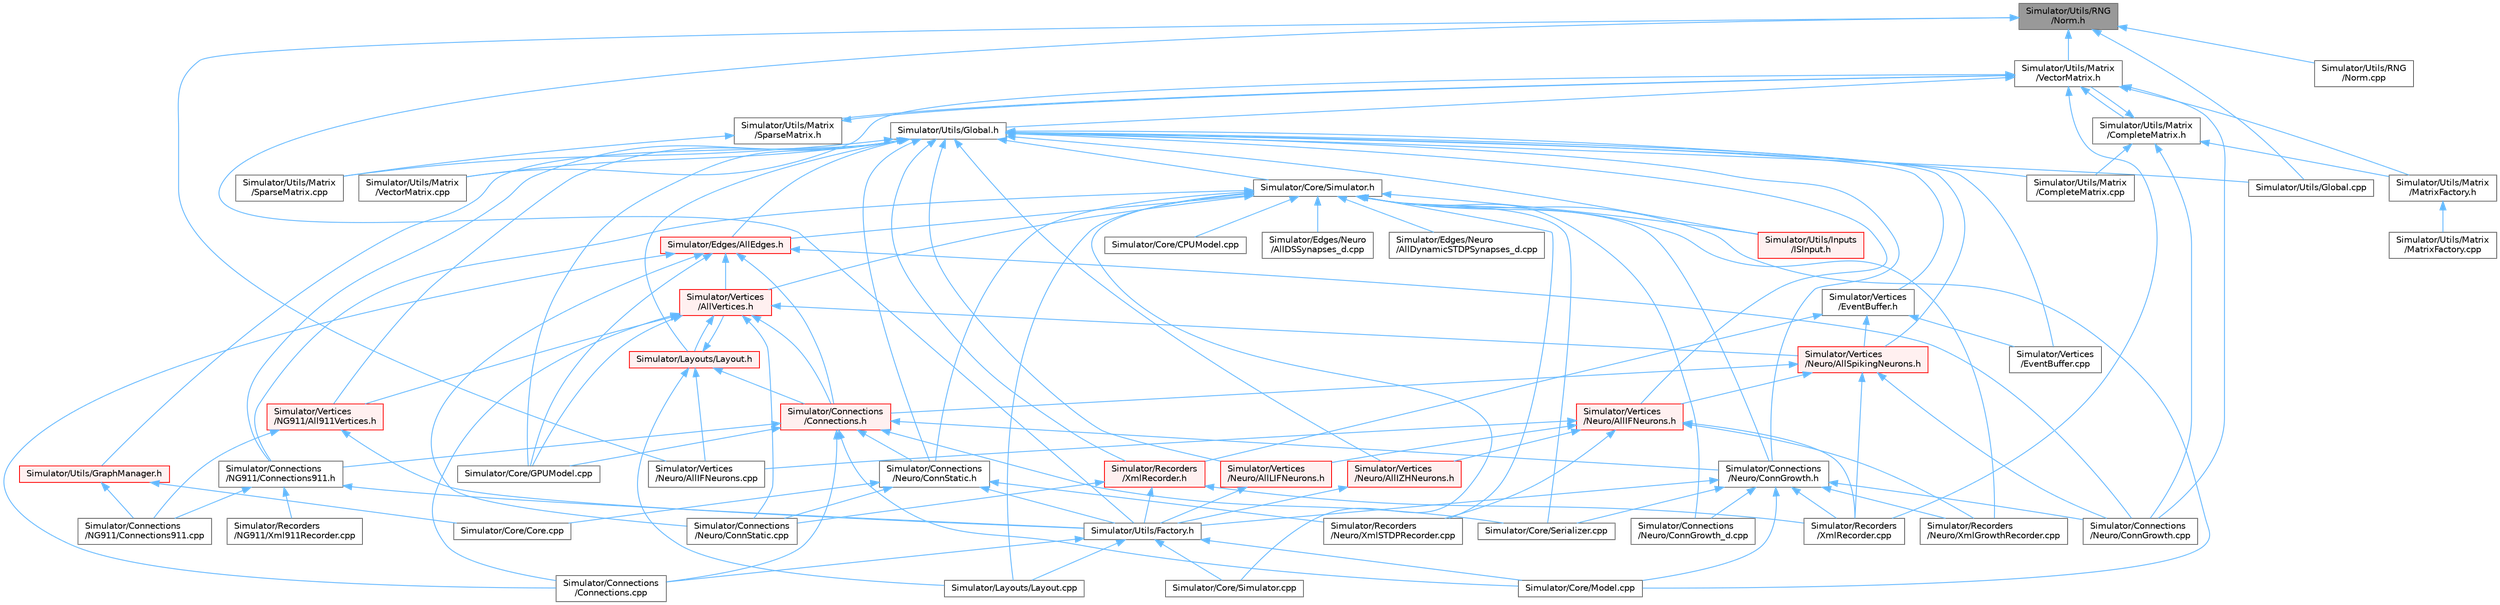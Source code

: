 digraph "Simulator/Utils/RNG/Norm.h"
{
 // LATEX_PDF_SIZE
  bgcolor="transparent";
  edge [fontname=Helvetica,fontsize=10,labelfontname=Helvetica,labelfontsize=10];
  node [fontname=Helvetica,fontsize=10,shape=box,height=0.2,width=0.4];
  Node1 [id="Node000001",label="Simulator/Utils/RNG\l/Norm.h",height=0.2,width=0.4,color="gray40", fillcolor="grey60", style="filled", fontcolor="black",tooltip="Normally distributed random numbers."];
  Node1 -> Node2 [id="edge1_Node000001_Node000002",dir="back",color="steelblue1",style="solid",tooltip=" "];
  Node2 [id="Node000002",label="Simulator/Utils/Factory.h",height=0.2,width=0.4,color="grey40", fillcolor="white", style="filled",URL="$_factory_8h.html",tooltip="A factory template for creating factory class for any subsystem that requires a factory to create a (..."];
  Node2 -> Node3 [id="edge2_Node000002_Node000003",dir="back",color="steelblue1",style="solid",tooltip=" "];
  Node3 [id="Node000003",label="Simulator/Connections\l/Connections.cpp",height=0.2,width=0.4,color="grey40", fillcolor="white", style="filled",URL="$_connections_8cpp.html",tooltip="Methods for creating and updating connections."];
  Node2 -> Node4 [id="edge3_Node000002_Node000004",dir="back",color="steelblue1",style="solid",tooltip=" "];
  Node4 [id="Node000004",label="Simulator/Core/Model.cpp",height=0.2,width=0.4,color="grey40", fillcolor="white", style="filled",URL="$_model_8cpp.html",tooltip="Implementation of Model for the graph-based networks."];
  Node2 -> Node5 [id="edge4_Node000002_Node000005",dir="back",color="steelblue1",style="solid",tooltip=" "];
  Node5 [id="Node000005",label="Simulator/Core/Simulator.cpp",height=0.2,width=0.4,color="grey40", fillcolor="white", style="filled",URL="$_simulator_8cpp.html",tooltip="Platform independent base class for the Brain Grid simulator. Simulator is a singleton class (a class..."];
  Node2 -> Node6 [id="edge5_Node000002_Node000006",dir="back",color="steelblue1",style="solid",tooltip=" "];
  Node6 [id="Node000006",label="Simulator/Layouts/Layout.cpp",height=0.2,width=0.4,color="grey40", fillcolor="white", style="filled",URL="$_layout_8cpp.html",tooltip="The Layout class defines the layout of neurons in neural networks."];
  Node1 -> Node7 [id="edge6_Node000001_Node000007",dir="back",color="steelblue1",style="solid",tooltip=" "];
  Node7 [id="Node000007",label="Simulator/Utils/Global.cpp",height=0.2,width=0.4,color="grey40", fillcolor="white", style="filled",URL="$_global_8cpp.html",tooltip="Globally available functions/variables and default parameter values."];
  Node1 -> Node8 [id="edge7_Node000001_Node000008",dir="back",color="steelblue1",style="solid",tooltip=" "];
  Node8 [id="Node000008",label="Simulator/Utils/Matrix\l/VectorMatrix.h",height=0.2,width=0.4,color="grey40", fillcolor="white", style="filled",URL="$_vector_matrix_8h.html",tooltip="An efficient implementation of a dynamically-allocated 1D array."];
  Node8 -> Node9 [id="edge8_Node000008_Node000009",dir="back",color="steelblue1",style="solid",tooltip=" "];
  Node9 [id="Node000009",label="Simulator/Connections\l/Neuro/ConnGrowth.cpp",height=0.2,width=0.4,color="grey40", fillcolor="white", style="filled",URL="$_conn_growth_8cpp.html",tooltip="The model of the activity-dependent neurite outgrowth."];
  Node8 -> Node10 [id="edge9_Node000008_Node000010",dir="back",color="steelblue1",style="solid",tooltip=" "];
  Node10 [id="Node000010",label="Simulator/Recorders\l/XmlRecorder.cpp",height=0.2,width=0.4,color="grey40", fillcolor="white", style="filled",URL="$_xml_recorder_8cpp.html",tooltip="An implementation for recording spikes history on xml file."];
  Node8 -> Node11 [id="edge10_Node000008_Node000011",dir="back",color="steelblue1",style="solid",tooltip=" "];
  Node11 [id="Node000011",label="Simulator/Utils/Global.h",height=0.2,width=0.4,color="grey40", fillcolor="white", style="filled",URL="$_global_8h.html",tooltip="Globally available functions/variables and default parameter values."];
  Node11 -> Node12 [id="edge11_Node000011_Node000012",dir="back",color="steelblue1",style="solid",tooltip=" "];
  Node12 [id="Node000012",label="Simulator/Connections\l/NG911/Connections911.h",height=0.2,width=0.4,color="grey40", fillcolor="white", style="filled",URL="$_connections911_8h.html",tooltip="The model of the static network."];
  Node12 -> Node13 [id="edge12_Node000012_Node000013",dir="back",color="steelblue1",style="solid",tooltip=" "];
  Node13 [id="Node000013",label="Simulator/Connections\l/NG911/Connections911.cpp",height=0.2,width=0.4,color="grey40", fillcolor="white", style="filled",URL="$_connections911_8cpp.html",tooltip="The model of the static network."];
  Node12 -> Node14 [id="edge13_Node000012_Node000014",dir="back",color="steelblue1",style="solid",tooltip=" "];
  Node14 [id="Node000014",label="Simulator/Recorders\l/NG911/Xml911Recorder.cpp",height=0.2,width=0.4,color="grey40", fillcolor="white", style="filled",URL="$_xml911_recorder_8cpp.html",tooltip="Header file for Xml911Recorder.h."];
  Node12 -> Node2 [id="edge14_Node000012_Node000002",dir="back",color="steelblue1",style="solid",tooltip=" "];
  Node11 -> Node15 [id="edge15_Node000011_Node000015",dir="back",color="steelblue1",style="solid",tooltip=" "];
  Node15 [id="Node000015",label="Simulator/Connections\l/Neuro/ConnGrowth.h",height=0.2,width=0.4,color="grey40", fillcolor="white", style="filled",URL="$_conn_growth_8h.html",tooltip="The model of the activity-dependent neurite outgrowth."];
  Node15 -> Node9 [id="edge16_Node000015_Node000009",dir="back",color="steelblue1",style="solid",tooltip=" "];
  Node15 -> Node16 [id="edge17_Node000015_Node000016",dir="back",color="steelblue1",style="solid",tooltip=" "];
  Node16 [id="Node000016",label="Simulator/Connections\l/Neuro/ConnGrowth_d.cpp",height=0.2,width=0.4,color="grey40", fillcolor="white", style="filled",URL="$_conn_growth__d_8cpp.html",tooltip="Update the weights of the Synapses in the simulation."];
  Node15 -> Node4 [id="edge18_Node000015_Node000004",dir="back",color="steelblue1",style="solid",tooltip=" "];
  Node15 -> Node17 [id="edge19_Node000015_Node000017",dir="back",color="steelblue1",style="solid",tooltip=" "];
  Node17 [id="Node000017",label="Simulator/Core/Serializer.cpp",height=0.2,width=0.4,color="grey40", fillcolor="white", style="filled",URL="$_serializer_8cpp.html",tooltip="Handles implementation details of serialization and deserialization of synapses."];
  Node15 -> Node18 [id="edge20_Node000015_Node000018",dir="back",color="steelblue1",style="solid",tooltip=" "];
  Node18 [id="Node000018",label="Simulator/Recorders\l/Neuro/XmlGrowthRecorder.cpp",height=0.2,width=0.4,color="grey40", fillcolor="white", style="filled",URL="$_xml_growth_recorder_8cpp.html",tooltip="An implementation for recording spikes history in an XML file for growth simulations."];
  Node15 -> Node10 [id="edge21_Node000015_Node000010",dir="back",color="steelblue1",style="solid",tooltip=" "];
  Node15 -> Node2 [id="edge22_Node000015_Node000002",dir="back",color="steelblue1",style="solid",tooltip=" "];
  Node11 -> Node19 [id="edge23_Node000011_Node000019",dir="back",color="steelblue1",style="solid",tooltip=" "];
  Node19 [id="Node000019",label="Simulator/Connections\l/Neuro/ConnStatic.h",height=0.2,width=0.4,color="grey40", fillcolor="white", style="filled",URL="$_conn_static_8h.html",tooltip="The model of the small world network."];
  Node19 -> Node20 [id="edge24_Node000019_Node000020",dir="back",color="steelblue1",style="solid",tooltip=" "];
  Node20 [id="Node000020",label="Simulator/Connections\l/Neuro/ConnStatic.cpp",height=0.2,width=0.4,color="grey40", fillcolor="white", style="filled",URL="$_conn_static_8cpp.html",tooltip="The model of the small world network."];
  Node19 -> Node21 [id="edge25_Node000019_Node000021",dir="back",color="steelblue1",style="solid",tooltip=" "];
  Node21 [id="Node000021",label="Simulator/Core/Core.cpp",height=0.2,width=0.4,color="grey40", fillcolor="white", style="filled",URL="$_core_8cpp.html",tooltip="Orchestrates most functionality in the simulation."];
  Node19 -> Node22 [id="edge26_Node000019_Node000022",dir="back",color="steelblue1",style="solid",tooltip=" "];
  Node22 [id="Node000022",label="Simulator/Recorders\l/Neuro/XmlSTDPRecorder.cpp",height=0.2,width=0.4,color="grey40", fillcolor="white", style="filled",URL="$_xml_s_t_d_p_recorder_8cpp_source.html",tooltip=" "];
  Node19 -> Node2 [id="edge27_Node000019_Node000002",dir="back",color="steelblue1",style="solid",tooltip=" "];
  Node11 -> Node23 [id="edge28_Node000011_Node000023",dir="back",color="steelblue1",style="solid",tooltip=" "];
  Node23 [id="Node000023",label="Simulator/Core/GPUModel.cpp",height=0.2,width=0.4,color="grey40", fillcolor="white", style="filled",URL="$_g_p_u_model_8cpp.html",tooltip="Implementation of Model for the spiking neural networks."];
  Node11 -> Node24 [id="edge29_Node000011_Node000024",dir="back",color="steelblue1",style="solid",tooltip=" "];
  Node24 [id="Node000024",label="Simulator/Core/Simulator.h",height=0.2,width=0.4,color="grey40", fillcolor="white", style="filled",URL="$_simulator_8h.html",tooltip="Platform independent base class for the Brain Grid simulator. Simulator is a singleton class (a class..."];
  Node24 -> Node12 [id="edge30_Node000024_Node000012",dir="back",color="steelblue1",style="solid",tooltip=" "];
  Node24 -> Node15 [id="edge31_Node000024_Node000015",dir="back",color="steelblue1",style="solid",tooltip=" "];
  Node24 -> Node16 [id="edge32_Node000024_Node000016",dir="back",color="steelblue1",style="solid",tooltip=" "];
  Node24 -> Node19 [id="edge33_Node000024_Node000019",dir="back",color="steelblue1",style="solid",tooltip=" "];
  Node24 -> Node25 [id="edge34_Node000024_Node000025",dir="back",color="steelblue1",style="solid",tooltip=" "];
  Node25 [id="Node000025",label="Simulator/Core/CPUModel.cpp",height=0.2,width=0.4,color="grey40", fillcolor="white", style="filled",URL="$_c_p_u_model_8cpp.html",tooltip="Implementation of Model for graph-based networks."];
  Node24 -> Node4 [id="edge35_Node000024_Node000004",dir="back",color="steelblue1",style="solid",tooltip=" "];
  Node24 -> Node17 [id="edge36_Node000024_Node000017",dir="back",color="steelblue1",style="solid",tooltip=" "];
  Node24 -> Node5 [id="edge37_Node000024_Node000005",dir="back",color="steelblue1",style="solid",tooltip=" "];
  Node24 -> Node26 [id="edge38_Node000024_Node000026",dir="back",color="steelblue1",style="solid",tooltip=" "];
  Node26 [id="Node000026",label="Simulator/Edges/AllEdges.h",height=0.2,width=0.4,color="red", fillcolor="#FFF0F0", style="filled",URL="$_all_edges_8h.html",tooltip="An interface and top level implementation for edge classes."];
  Node26 -> Node3 [id="edge39_Node000026_Node000003",dir="back",color="steelblue1",style="solid",tooltip=" "];
  Node26 -> Node27 [id="edge40_Node000026_Node000027",dir="back",color="steelblue1",style="solid",tooltip=" "];
  Node27 [id="Node000027",label="Simulator/Connections\l/Connections.h",height=0.2,width=0.4,color="red", fillcolor="#FFF0F0", style="filled",URL="$_connections_8h.html",tooltip="The base class of all connections classes."];
  Node27 -> Node3 [id="edge41_Node000027_Node000003",dir="back",color="steelblue1",style="solid",tooltip=" "];
  Node27 -> Node12 [id="edge42_Node000027_Node000012",dir="back",color="steelblue1",style="solid",tooltip=" "];
  Node27 -> Node15 [id="edge43_Node000027_Node000015",dir="back",color="steelblue1",style="solid",tooltip=" "];
  Node27 -> Node19 [id="edge44_Node000027_Node000019",dir="back",color="steelblue1",style="solid",tooltip=" "];
  Node27 -> Node23 [id="edge45_Node000027_Node000023",dir="back",color="steelblue1",style="solid",tooltip=" "];
  Node27 -> Node4 [id="edge46_Node000027_Node000004",dir="back",color="steelblue1",style="solid",tooltip=" "];
  Node27 -> Node17 [id="edge47_Node000027_Node000017",dir="back",color="steelblue1",style="solid",tooltip=" "];
  Node26 -> Node9 [id="edge48_Node000026_Node000009",dir="back",color="steelblue1",style="solid",tooltip=" "];
  Node26 -> Node20 [id="edge49_Node000026_Node000020",dir="back",color="steelblue1",style="solid",tooltip=" "];
  Node26 -> Node23 [id="edge50_Node000026_Node000023",dir="back",color="steelblue1",style="solid",tooltip=" "];
  Node26 -> Node72 [id="edge51_Node000026_Node000072",dir="back",color="steelblue1",style="solid",tooltip=" "];
  Node72 [id="Node000072",label="Simulator/Vertices\l/AllVertices.h",height=0.2,width=0.4,color="red", fillcolor="#FFF0F0", style="filled",URL="$_all_vertices_8h.html",tooltip="A container of the base class of all vertex data."];
  Node72 -> Node3 [id="edge52_Node000072_Node000003",dir="back",color="steelblue1",style="solid",tooltip=" "];
  Node72 -> Node27 [id="edge53_Node000072_Node000027",dir="back",color="steelblue1",style="solid",tooltip=" "];
  Node72 -> Node20 [id="edge54_Node000072_Node000020",dir="back",color="steelblue1",style="solid",tooltip=" "];
  Node72 -> Node23 [id="edge55_Node000072_Node000023",dir="back",color="steelblue1",style="solid",tooltip=" "];
  Node72 -> Node86 [id="edge56_Node000072_Node000086",dir="back",color="steelblue1",style="solid",tooltip=" "];
  Node86 [id="Node000086",label="Simulator/Layouts/Layout.h",height=0.2,width=0.4,color="red", fillcolor="#FFF0F0", style="filled",URL="$_layout_8h.html",tooltip="The Layout class defines the layout of neurons in neural networks."];
  Node86 -> Node27 [id="edge57_Node000086_Node000027",dir="back",color="steelblue1",style="solid",tooltip=" "];
  Node86 -> Node6 [id="edge58_Node000086_Node000006",dir="back",color="steelblue1",style="solid",tooltip=" "];
  Node86 -> Node72 [id="edge59_Node000086_Node000072",dir="back",color="steelblue1",style="solid",tooltip=" "];
  Node86 -> Node67 [id="edge60_Node000086_Node000067",dir="back",color="steelblue1",style="solid",tooltip=" "];
  Node67 [id="Node000067",label="Simulator/Vertices\l/Neuro/AllIFNeurons.cpp",height=0.2,width=0.4,color="grey40", fillcolor="white", style="filled",URL="$_all_i_f_neurons_8cpp.html",tooltip="A container of all Integate and Fire (IF) neuron data."];
  Node72 -> Node95 [id="edge61_Node000072_Node000095",dir="back",color="steelblue1",style="solid",tooltip=" "];
  Node95 [id="Node000095",label="Simulator/Vertices\l/NG911/All911Vertices.h",height=0.2,width=0.4,color="red", fillcolor="#FFF0F0", style="filled",URL="$_all911_vertices_8h.html",tooltip="A container of all 911 vertex data."];
  Node95 -> Node13 [id="edge62_Node000095_Node000013",dir="back",color="steelblue1",style="solid",tooltip=" "];
  Node95 -> Node2 [id="edge63_Node000095_Node000002",dir="back",color="steelblue1",style="solid",tooltip=" "];
  Node72 -> Node64 [id="edge64_Node000072_Node000064",dir="back",color="steelblue1",style="solid",tooltip=" "];
  Node64 [id="Node000064",label="Simulator/Vertices\l/Neuro/AllSpikingNeurons.h",height=0.2,width=0.4,color="red", fillcolor="#FFF0F0", style="filled",URL="$_all_spiking_neurons_8h.html",tooltip="A container of all spiking neuron data."];
  Node64 -> Node27 [id="edge65_Node000064_Node000027",dir="back",color="steelblue1",style="solid",tooltip=" "];
  Node64 -> Node9 [id="edge66_Node000064_Node000009",dir="back",color="steelblue1",style="solid",tooltip=" "];
  Node64 -> Node10 [id="edge67_Node000064_Node000010",dir="back",color="steelblue1",style="solid",tooltip=" "];
  Node64 -> Node65 [id="edge68_Node000064_Node000065",dir="back",color="steelblue1",style="solid",tooltip=" "];
  Node65 [id="Node000065",label="Simulator/Vertices\l/Neuro/AllIFNeurons.h",height=0.2,width=0.4,color="red", fillcolor="#FFF0F0", style="filled",URL="$_all_i_f_neurons_8h.html",tooltip="A container of all Integate and Fire (IF) neuron data."];
  Node65 -> Node18 [id="edge69_Node000065_Node000018",dir="back",color="steelblue1",style="solid",tooltip=" "];
  Node65 -> Node22 [id="edge70_Node000065_Node000022",dir="back",color="steelblue1",style="solid",tooltip=" "];
  Node65 -> Node10 [id="edge71_Node000065_Node000010",dir="back",color="steelblue1",style="solid",tooltip=" "];
  Node65 -> Node67 [id="edge72_Node000065_Node000067",dir="back",color="steelblue1",style="solid",tooltip=" "];
  Node65 -> Node69 [id="edge73_Node000065_Node000069",dir="back",color="steelblue1",style="solid",tooltip=" "];
  Node69 [id="Node000069",label="Simulator/Vertices\l/Neuro/AllIZHNeurons.h",height=0.2,width=0.4,color="red", fillcolor="#FFF0F0", style="filled",URL="$_all_i_z_h_neurons_8h.html",tooltip="A container of all Izhikevich neuron data."];
  Node69 -> Node2 [id="edge74_Node000069_Node000002",dir="back",color="steelblue1",style="solid",tooltip=" "];
  Node65 -> Node61 [id="edge75_Node000065_Node000061",dir="back",color="steelblue1",style="solid",tooltip=" "];
  Node61 [id="Node000061",label="Simulator/Vertices\l/Neuro/AllLIFNeurons.h",height=0.2,width=0.4,color="red", fillcolor="#FFF0F0", style="filled",URL="$_all_l_i_f_neurons_8h.html",tooltip="A container of all LIF neuron data."];
  Node61 -> Node2 [id="edge76_Node000061_Node000002",dir="back",color="steelblue1",style="solid",tooltip=" "];
  Node24 -> Node38 [id="edge77_Node000024_Node000038",dir="back",color="steelblue1",style="solid",tooltip=" "];
  Node38 [id="Node000038",label="Simulator/Edges/Neuro\l/AllDSSynapses_d.cpp",height=0.2,width=0.4,color="grey40", fillcolor="white", style="filled",URL="$_all_d_s_synapses__d_8cpp.html",tooltip="A container of all DS synapse data."];
  Node24 -> Node45 [id="edge78_Node000024_Node000045",dir="back",color="steelblue1",style="solid",tooltip=" "];
  Node45 [id="Node000045",label="Simulator/Edges/Neuro\l/AllDynamicSTDPSynapses_d.cpp",height=0.2,width=0.4,color="grey40", fillcolor="white", style="filled",URL="$_all_dynamic_s_t_d_p_synapses__d_8cpp.html",tooltip="A container of all dynamic STDP synapse data."];
  Node24 -> Node6 [id="edge79_Node000024_Node000006",dir="back",color="steelblue1",style="solid",tooltip=" "];
  Node24 -> Node18 [id="edge80_Node000024_Node000018",dir="back",color="steelblue1",style="solid",tooltip=" "];
  Node24 -> Node22 [id="edge81_Node000024_Node000022",dir="back",color="steelblue1",style="solid",tooltip=" "];
  Node24 -> Node78 [id="edge82_Node000024_Node000078",dir="back",color="steelblue1",style="solid",tooltip=" "];
  Node78 [id="Node000078",label="Simulator/Utils/Inputs\l/ISInput.h",height=0.2,width=0.4,color="red", fillcolor="#FFF0F0", style="filled",URL="$_i_s_input_8h.html",tooltip="An interface for stimulus input classes."];
  Node24 -> Node72 [id="edge83_Node000024_Node000072",dir="back",color="steelblue1",style="solid",tooltip=" "];
  Node11 -> Node26 [id="edge84_Node000011_Node000026",dir="back",color="steelblue1",style="solid",tooltip=" "];
  Node11 -> Node86 [id="edge85_Node000011_Node000086",dir="back",color="steelblue1",style="solid",tooltip=" "];
  Node11 -> Node77 [id="edge86_Node000011_Node000077",dir="back",color="steelblue1",style="solid",tooltip=" "];
  Node77 [id="Node000077",label="Simulator/Recorders\l/XmlRecorder.h",height=0.2,width=0.4,color="red", fillcolor="#FFF0F0", style="filled",URL="$_xml_recorder_8h.html",tooltip="An implementation for recording spikes history on xml file."];
  Node77 -> Node20 [id="edge87_Node000077_Node000020",dir="back",color="steelblue1",style="solid",tooltip=" "];
  Node77 -> Node10 [id="edge88_Node000077_Node000010",dir="back",color="steelblue1",style="solid",tooltip=" "];
  Node77 -> Node2 [id="edge89_Node000077_Node000002",dir="back",color="steelblue1",style="solid",tooltip=" "];
  Node11 -> Node7 [id="edge90_Node000011_Node000007",dir="back",color="steelblue1",style="solid",tooltip=" "];
  Node11 -> Node96 [id="edge91_Node000011_Node000096",dir="back",color="steelblue1",style="solid",tooltip=" "];
  Node96 [id="Node000096",label="Simulator/Utils/GraphManager.h",height=0.2,width=0.4,color="red", fillcolor="#FFF0F0", style="filled",URL="$_graph_manager_8h.html",tooltip="A basic Template Circular Buffer."];
  Node96 -> Node13 [id="edge92_Node000096_Node000013",dir="back",color="steelblue1",style="solid",tooltip=" "];
  Node96 -> Node21 [id="edge93_Node000096_Node000021",dir="back",color="steelblue1",style="solid",tooltip=" "];
  Node11 -> Node78 [id="edge94_Node000011_Node000078",dir="back",color="steelblue1",style="solid",tooltip=" "];
  Node11 -> Node98 [id="edge95_Node000011_Node000098",dir="back",color="steelblue1",style="solid",tooltip=" "];
  Node98 [id="Node000098",label="Simulator/Utils/Matrix\l/CompleteMatrix.cpp",height=0.2,width=0.4,color="grey40", fillcolor="white", style="filled",URL="$_complete_matrix_8cpp.html",tooltip="An efficient implementation of a dynamically-allocated 2D array."];
  Node11 -> Node99 [id="edge96_Node000011_Node000099",dir="back",color="steelblue1",style="solid",tooltip=" "];
  Node99 [id="Node000099",label="Simulator/Utils/Matrix\l/SparseMatrix.cpp",height=0.2,width=0.4,color="grey40", fillcolor="white", style="filled",URL="$_sparse_matrix_8cpp.html",tooltip="An efficient implementation of a dynamically-allocated 2D sparse array. Self-allocating and de-alloca..."];
  Node11 -> Node100 [id="edge97_Node000011_Node000100",dir="back",color="steelblue1",style="solid",tooltip=" "];
  Node100 [id="Node000100",label="Simulator/Utils/Matrix\l/VectorMatrix.cpp",height=0.2,width=0.4,color="grey40", fillcolor="white", style="filled",URL="$_vector_matrix_8cpp.html",tooltip="An efficient implementation of a dynamically-allocated 1D array."];
  Node11 -> Node101 [id="edge98_Node000011_Node000101",dir="back",color="steelblue1",style="solid",tooltip=" "];
  Node101 [id="Node000101",label="Simulator/Vertices\l/EventBuffer.cpp",height=0.2,width=0.4,color="grey40", fillcolor="white", style="filled",URL="$_event_buffer_8cpp.html",tooltip="Encapsulation of vertex event buffering."];
  Node11 -> Node102 [id="edge99_Node000011_Node000102",dir="back",color="steelblue1",style="solid",tooltip=" "];
  Node102 [id="Node000102",label="Simulator/Vertices\l/EventBuffer.h",height=0.2,width=0.4,color="grey40", fillcolor="white", style="filled",URL="$_event_buffer_8h.html",tooltip="Encapsulation of vertex event buffering."];
  Node102 -> Node77 [id="edge100_Node000102_Node000077",dir="back",color="steelblue1",style="solid",tooltip=" "];
  Node102 -> Node101 [id="edge101_Node000102_Node000101",dir="back",color="steelblue1",style="solid",tooltip=" "];
  Node102 -> Node64 [id="edge102_Node000102_Node000064",dir="back",color="steelblue1",style="solid",tooltip=" "];
  Node11 -> Node95 [id="edge103_Node000011_Node000095",dir="back",color="steelblue1",style="solid",tooltip=" "];
  Node11 -> Node65 [id="edge104_Node000011_Node000065",dir="back",color="steelblue1",style="solid",tooltip=" "];
  Node11 -> Node69 [id="edge105_Node000011_Node000069",dir="back",color="steelblue1",style="solid",tooltip=" "];
  Node11 -> Node61 [id="edge106_Node000011_Node000061",dir="back",color="steelblue1",style="solid",tooltip=" "];
  Node11 -> Node64 [id="edge107_Node000011_Node000064",dir="back",color="steelblue1",style="solid",tooltip=" "];
  Node8 -> Node103 [id="edge108_Node000008_Node000103",dir="back",color="steelblue1",style="solid",tooltip=" "];
  Node103 [id="Node000103",label="Simulator/Utils/Matrix\l/CompleteMatrix.h",height=0.2,width=0.4,color="grey40", fillcolor="white", style="filled",URL="$_complete_matrix_8h.html",tooltip="An efficient implementation of a dynamically-allocated 2D array."];
  Node103 -> Node9 [id="edge109_Node000103_Node000009",dir="back",color="steelblue1",style="solid",tooltip=" "];
  Node103 -> Node98 [id="edge110_Node000103_Node000098",dir="back",color="steelblue1",style="solid",tooltip=" "];
  Node103 -> Node104 [id="edge111_Node000103_Node000104",dir="back",color="steelblue1",style="solid",tooltip=" "];
  Node104 [id="Node000104",label="Simulator/Utils/Matrix\l/MatrixFactory.h",height=0.2,width=0.4,color="grey40", fillcolor="white", style="filled",URL="$_matrix_factory_8h.html",tooltip="Deserializes Matrices from XML."];
  Node104 -> Node105 [id="edge112_Node000104_Node000105",dir="back",color="steelblue1",style="solid",tooltip=" "];
  Node105 [id="Node000105",label="Simulator/Utils/Matrix\l/MatrixFactory.cpp",height=0.2,width=0.4,color="grey40", fillcolor="white", style="filled",URL="$_matrix_factory_8cpp.html",tooltip="Deserializes Matrices from XML."];
  Node103 -> Node8 [id="edge113_Node000103_Node000008",dir="back",color="steelblue1",style="solid",tooltip=" "];
  Node8 -> Node104 [id="edge114_Node000008_Node000104",dir="back",color="steelblue1",style="solid",tooltip=" "];
  Node8 -> Node106 [id="edge115_Node000008_Node000106",dir="back",color="steelblue1",style="solid",tooltip=" "];
  Node106 [id="Node000106",label="Simulator/Utils/Matrix\l/SparseMatrix.h",height=0.2,width=0.4,color="grey40", fillcolor="white", style="filled",URL="$_sparse_matrix_8h.html",tooltip="An efficient implementation of a dynamically-allocated 2D sparse array."];
  Node106 -> Node99 [id="edge116_Node000106_Node000099",dir="back",color="steelblue1",style="solid",tooltip=" "];
  Node106 -> Node8 [id="edge117_Node000106_Node000008",dir="back",color="steelblue1",style="solid",tooltip=" "];
  Node8 -> Node100 [id="edge118_Node000008_Node000100",dir="back",color="steelblue1",style="solid",tooltip=" "];
  Node1 -> Node107 [id="edge119_Node000001_Node000107",dir="back",color="steelblue1",style="solid",tooltip=" "];
  Node107 [id="Node000107",label="Simulator/Utils/RNG\l/Norm.cpp",height=0.2,width=0.4,color="grey40", fillcolor="white", style="filled",URL="$_norm_8cpp.html",tooltip="Normally distributed random numbers."];
  Node1 -> Node67 [id="edge120_Node000001_Node000067",dir="back",color="steelblue1",style="solid",tooltip=" "];
}
